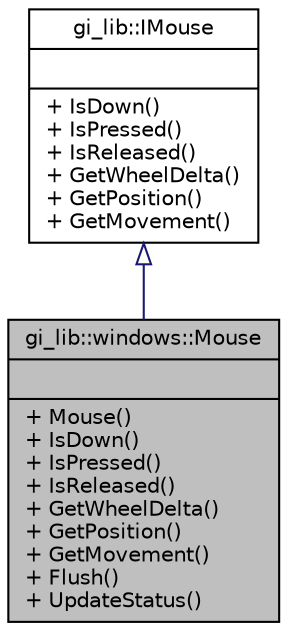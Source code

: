 digraph "gi_lib::windows::Mouse"
{
  edge [fontname="Helvetica",fontsize="10",labelfontname="Helvetica",labelfontsize="10"];
  node [fontname="Helvetica",fontsize="10",shape=record];
  Node1 [label="{gi_lib::windows::Mouse\n||+ Mouse()\l+ IsDown()\l+ IsPressed()\l+ IsReleased()\l+ GetWheelDelta()\l+ GetPosition()\l+ GetMovement()\l+ Flush()\l+ UpdateStatus()\l}",height=0.2,width=0.4,color="black", fillcolor="grey75", style="filled", fontcolor="black"];
  Node2 -> Node1 [dir="back",color="midnightblue",fontsize="10",style="solid",arrowtail="onormal",fontname="Helvetica"];
  Node2 [label="{gi_lib::IMouse\n||+ IsDown()\l+ IsPressed()\l+ IsReleased()\l+ GetWheelDelta()\l+ GetPosition()\l+ GetMovement()\l}",height=0.2,width=0.4,color="black", fillcolor="white", style="filled",URL="$classgi__lib_1_1_i_mouse.html",tooltip="Represents the status of a mouse. "];
}
